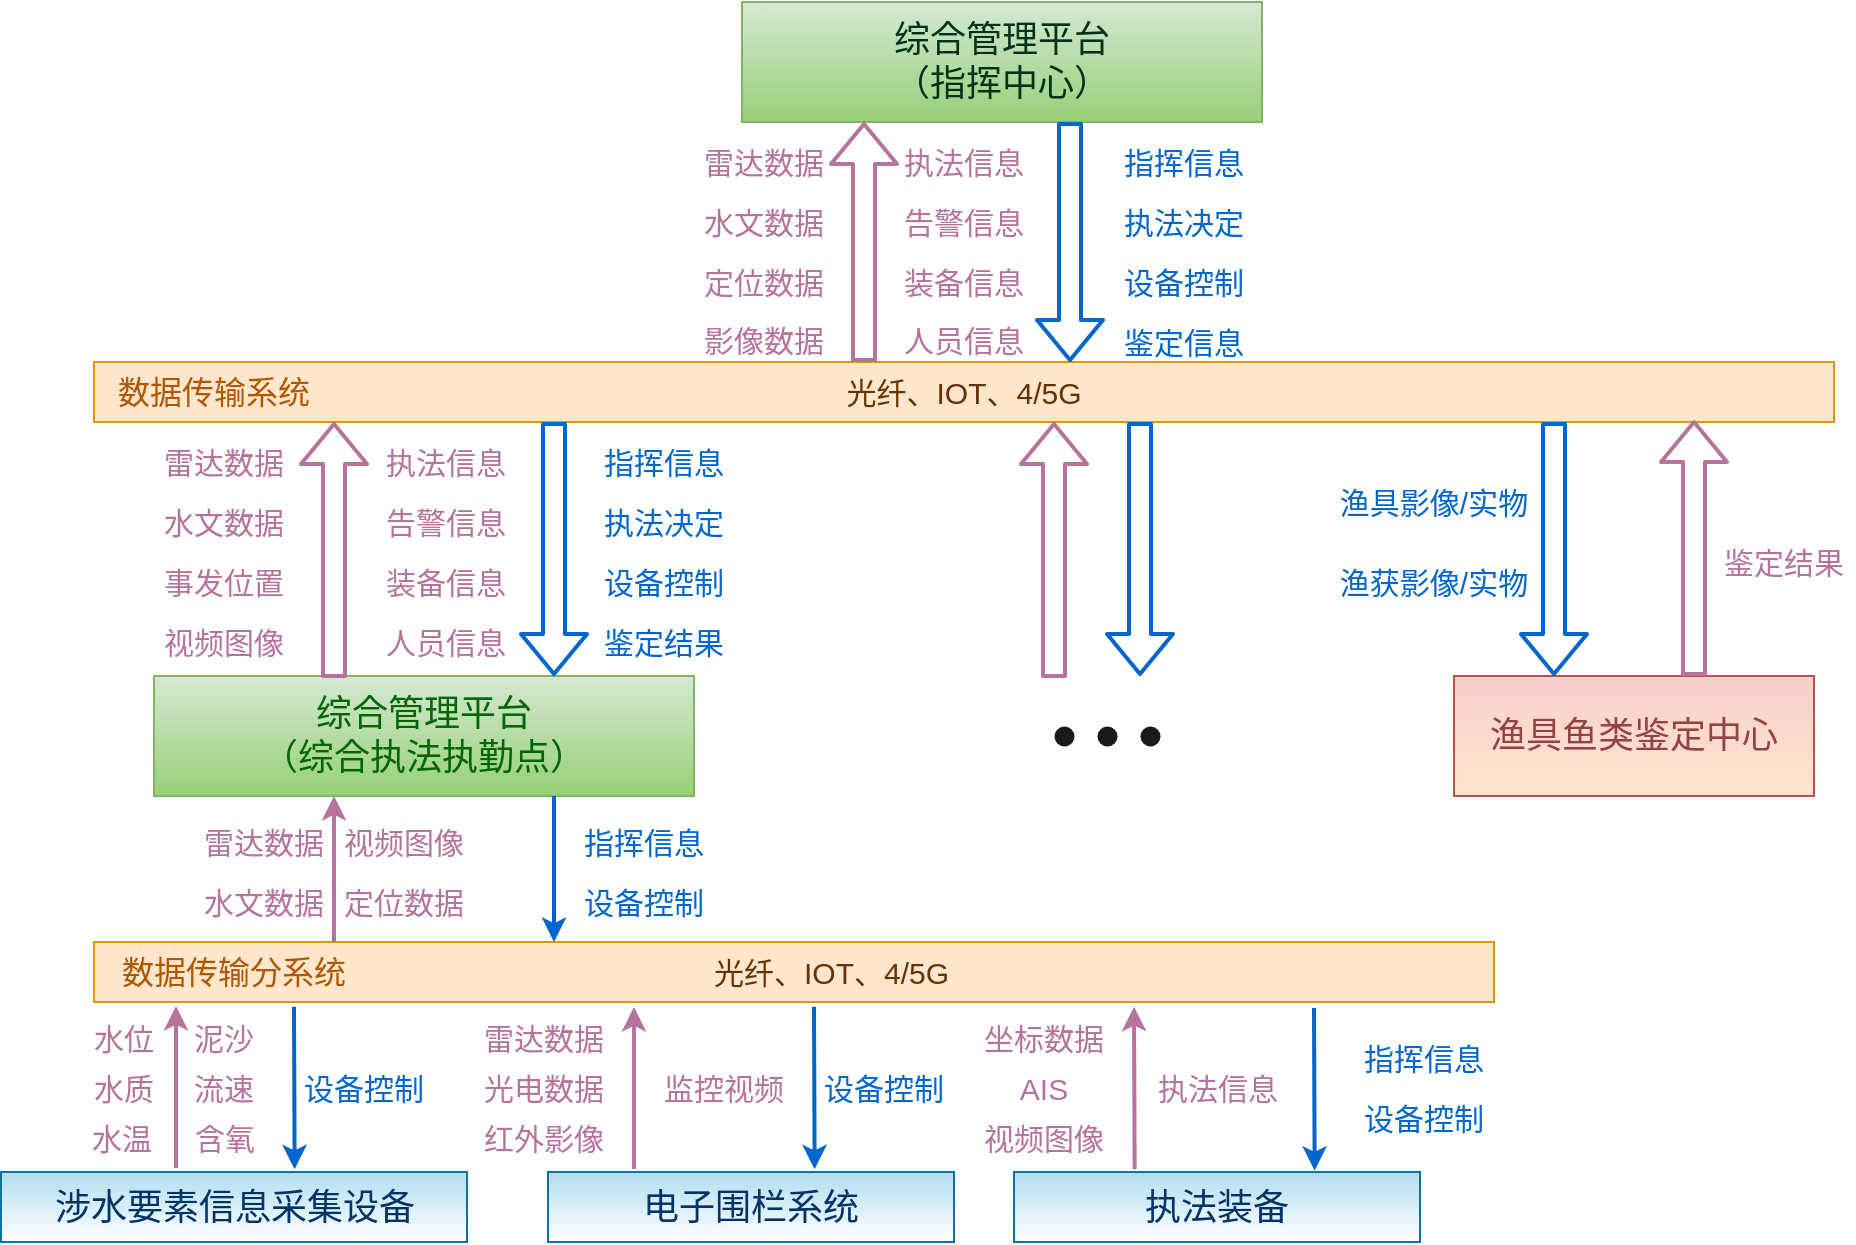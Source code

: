 <mxfile version="14.8.5" type="github">
  <diagram id="DBjaGHlbv56zpEwHnNxs" name="第 1 页">
    <mxGraphModel dx="1422" dy="738" grid="1" gridSize="10" guides="1" tooltips="1" connect="1" arrows="1" fold="1" page="1" pageScale="1" pageWidth="827" pageHeight="1169" math="0" shadow="0">
      <root>
        <mxCell id="0" />
        <mxCell id="1" parent="0" />
        <mxCell id="6y3aFnf4OsDR-z14R65K-61" value="含氧" style="text;html=1;strokeColor=none;fillColor=none;align=center;verticalAlign=middle;whiteSpace=wrap;rounded=0;fontSize=15;fontColor=#B5739D;" parent="1" vertex="1">
          <mxGeometry x="137.5" y="558" width="35" height="20" as="geometry" />
        </mxCell>
        <mxCell id="6y3aFnf4OsDR-z14R65K-2" value="&lt;span style=&quot;font-size: 18px&quot;&gt;综合管理平台&lt;br style=&quot;font-size: 18px&quot;&gt;（综合执法执勤点）&lt;br style=&quot;font-size: 18px&quot;&gt;&lt;/span&gt;" style="rounded=0;whiteSpace=wrap;html=1;shadow=0;glass=0;fillColor=#d5e8d4;strokeColor=#82b366;gradientColor=#97d077;fontColor=#006600;fontSize=18;" parent="1" vertex="1">
          <mxGeometry x="120" y="337" width="270" height="60" as="geometry" />
        </mxCell>
        <mxCell id="6y3aFnf4OsDR-z14R65K-3" value="综合管理平台&lt;br style=&quot;font-size: 18px;&quot;&gt;（指挥中心）" style="rounded=0;whiteSpace=wrap;html=1;shadow=0;glass=0;fontFamily=Times New Roman;fillColor=#d5e8d4;strokeColor=#82b366;gradientColor=#97d077;fontColor=#00331A;fontSize=18;" parent="1" vertex="1">
          <mxGeometry x="414" width="260" height="60" as="geometry" />
        </mxCell>
        <mxCell id="6y3aFnf4OsDR-z14R65K-4" value="光纤、IOT、4/5G" style="rounded=0;whiteSpace=wrap;html=1;fillColor=#ffe6cc;strokeColor=#d79b00;glass=0;shadow=0;gradientDirection=north;strokeWidth=1;fontSize=15;fontColor=#663300;" parent="1" vertex="1">
          <mxGeometry x="90" y="180" width="870" height="30" as="geometry" />
        </mxCell>
        <mxCell id="6y3aFnf4OsDR-z14R65K-5" value="数据传输系统" style="text;html=1;strokeColor=none;fillColor=none;align=center;verticalAlign=middle;whiteSpace=wrap;rounded=0;fontSize=16;fontColor=#B05800;" parent="1" vertex="1">
          <mxGeometry x="100" y="185" width="100" height="20" as="geometry" />
        </mxCell>
        <mxCell id="6y3aFnf4OsDR-z14R65K-9" value="雷达数据" style="text;html=1;strokeColor=none;fillColor=none;align=center;verticalAlign=middle;whiteSpace=wrap;rounded=0;fontSize=15;fontColor=#B5739D;" parent="1" vertex="1">
          <mxGeometry x="390" y="70" width="70" height="20" as="geometry" />
        </mxCell>
        <mxCell id="6y3aFnf4OsDR-z14R65K-10" value="水文数据" style="text;html=1;strokeColor=none;fillColor=none;align=center;verticalAlign=middle;whiteSpace=wrap;rounded=0;fontSize=15;fontColor=#B5739D;" parent="1" vertex="1">
          <mxGeometry x="390" y="100" width="70" height="20" as="geometry" />
        </mxCell>
        <mxCell id="6y3aFnf4OsDR-z14R65K-11" value="执法信息" style="text;html=1;strokeColor=none;fillColor=none;align=center;verticalAlign=middle;whiteSpace=wrap;rounded=0;fontSize=15;fontColor=#B5739D;" parent="1" vertex="1">
          <mxGeometry x="490" y="70" width="70" height="20" as="geometry" />
        </mxCell>
        <mxCell id="6y3aFnf4OsDR-z14R65K-12" value="定位数据" style="text;html=1;strokeColor=none;fillColor=none;align=center;verticalAlign=middle;whiteSpace=wrap;rounded=0;fontSize=15;fontColor=#B5739D;" parent="1" vertex="1">
          <mxGeometry x="390" y="130" width="70" height="20" as="geometry" />
        </mxCell>
        <mxCell id="6y3aFnf4OsDR-z14R65K-13" value="告警信息" style="text;html=1;strokeColor=none;fillColor=none;align=center;verticalAlign=middle;whiteSpace=wrap;rounded=0;fontSize=15;fontColor=#B5739D;" parent="1" vertex="1">
          <mxGeometry x="490" y="100" width="70" height="20" as="geometry" />
        </mxCell>
        <mxCell id="6y3aFnf4OsDR-z14R65K-14" value="装备信息" style="text;html=1;strokeColor=none;fillColor=none;align=center;verticalAlign=middle;whiteSpace=wrap;rounded=0;fontSize=15;fontColor=#B5739D;" parent="1" vertex="1">
          <mxGeometry x="490" y="130" width="70" height="20" as="geometry" />
        </mxCell>
        <mxCell id="6y3aFnf4OsDR-z14R65K-15" value="影像数据" style="text;html=1;strokeColor=none;fillColor=none;align=center;verticalAlign=middle;whiteSpace=wrap;rounded=0;fontSize=15;fontColor=#B5739D;" parent="1" vertex="1">
          <mxGeometry x="390" y="159" width="70" height="20" as="geometry" />
        </mxCell>
        <mxCell id="6y3aFnf4OsDR-z14R65K-16" value="人员信息" style="text;html=1;strokeColor=none;fillColor=none;align=center;verticalAlign=middle;whiteSpace=wrap;rounded=0;fontSize=15;fontColor=#B5739D;" parent="1" vertex="1">
          <mxGeometry x="490" y="159" width="70" height="20" as="geometry" />
        </mxCell>
        <mxCell id="6y3aFnf4OsDR-z14R65K-17" value="指挥信息" style="text;html=1;strokeColor=none;fillColor=none;align=center;verticalAlign=middle;whiteSpace=wrap;rounded=0;fontSize=15;fontColor=#0066CC;" parent="1" vertex="1">
          <mxGeometry x="600" y="70" width="70" height="20" as="geometry" />
        </mxCell>
        <mxCell id="6y3aFnf4OsDR-z14R65K-18" value="执法决定" style="text;html=1;strokeColor=none;fillColor=none;align=center;verticalAlign=middle;whiteSpace=wrap;rounded=0;fontSize=15;fontColor=#0066CC;" parent="1" vertex="1">
          <mxGeometry x="600" y="100" width="70" height="20" as="geometry" />
        </mxCell>
        <mxCell id="6y3aFnf4OsDR-z14R65K-19" value="设备控制" style="text;html=1;strokeColor=none;fillColor=none;align=center;verticalAlign=middle;whiteSpace=wrap;rounded=0;fontSize=15;fontColor=#0066CC;" parent="1" vertex="1">
          <mxGeometry x="600" y="130" width="70" height="20" as="geometry" />
        </mxCell>
        <mxCell id="6y3aFnf4OsDR-z14R65K-21" value="" style="shape=flexArrow;endArrow=classic;html=1;fontSize=15;strokeWidth=2;entryX=0.25;entryY=1;entryDx=0;entryDy=0;strokeColor=#B5739D;fontColor=#B5739D;" parent="1" edge="1">
          <mxGeometry width="50" height="50" relative="1" as="geometry">
            <mxPoint x="475" y="180" as="sourcePoint" />
            <mxPoint x="475" y="60" as="targetPoint" />
          </mxGeometry>
        </mxCell>
        <mxCell id="6y3aFnf4OsDR-z14R65K-24" value="" style="shape=flexArrow;endArrow=classic;html=1;fontSize=15;strokeWidth=2;entryX=0.25;entryY=1;entryDx=0;entryDy=0;fontColor=#994C00;strokeColor=#0066CC;" parent="1" edge="1">
          <mxGeometry width="50" height="50" relative="1" as="geometry">
            <mxPoint x="578" y="60" as="sourcePoint" />
            <mxPoint x="578" y="180" as="targetPoint" />
          </mxGeometry>
        </mxCell>
        <mxCell id="6y3aFnf4OsDR-z14R65K-25" value="" style="shape=flexArrow;endArrow=classic;html=1;fontSize=16;strokeWidth=2;entryX=0.25;entryY=1;entryDx=0;entryDy=0;fontColor=#B5739D;strokeColor=#B5739D;" parent="1" edge="1">
          <mxGeometry width="50" height="50" relative="1" as="geometry">
            <mxPoint x="210" y="338" as="sourcePoint" />
            <mxPoint x="210" y="210" as="targetPoint" />
          </mxGeometry>
        </mxCell>
        <mxCell id="6y3aFnf4OsDR-z14R65K-26" value="雷达数据" style="text;html=1;strokeColor=none;fillColor=none;align=center;verticalAlign=middle;whiteSpace=wrap;rounded=0;fontSize=15;fontColor=#B5739D;" parent="1" vertex="1">
          <mxGeometry x="120" y="220" width="70" height="20" as="geometry" />
        </mxCell>
        <mxCell id="6y3aFnf4OsDR-z14R65K-27" value="水文数据" style="text;html=1;strokeColor=none;fillColor=none;align=center;verticalAlign=middle;whiteSpace=wrap;rounded=0;fontSize=15;fontColor=#B5739D;" parent="1" vertex="1">
          <mxGeometry x="120" y="250" width="70" height="20" as="geometry" />
        </mxCell>
        <mxCell id="6y3aFnf4OsDR-z14R65K-28" value="事发位置" style="text;html=1;strokeColor=none;fillColor=none;align=center;verticalAlign=middle;whiteSpace=wrap;rounded=0;fontSize=15;fontColor=#B5739D;" parent="1" vertex="1">
          <mxGeometry x="120" y="280" width="70" height="20" as="geometry" />
        </mxCell>
        <mxCell id="6y3aFnf4OsDR-z14R65K-29" value="视频图像" style="text;html=1;strokeColor=none;fillColor=none;align=center;verticalAlign=middle;whiteSpace=wrap;rounded=0;fontSize=15;fontColor=#B5739D;" parent="1" vertex="1">
          <mxGeometry x="120" y="310" width="70" height="20" as="geometry" />
        </mxCell>
        <mxCell id="6y3aFnf4OsDR-z14R65K-30" value="执法信息" style="text;html=1;strokeColor=none;fillColor=none;align=center;verticalAlign=middle;whiteSpace=wrap;rounded=0;fontSize=15;fontColor=#B5739D;" parent="1" vertex="1">
          <mxGeometry x="231" y="220" width="70" height="20" as="geometry" />
        </mxCell>
        <mxCell id="6y3aFnf4OsDR-z14R65K-31" value="告警信息" style="text;html=1;strokeColor=none;fillColor=none;align=center;verticalAlign=middle;whiteSpace=wrap;rounded=0;fontSize=15;fontColor=#B5739D;" parent="1" vertex="1">
          <mxGeometry x="231" y="250" width="70" height="20" as="geometry" />
        </mxCell>
        <mxCell id="6y3aFnf4OsDR-z14R65K-32" value="装备信息" style="text;html=1;strokeColor=none;fillColor=none;align=center;verticalAlign=middle;whiteSpace=wrap;rounded=0;fontSize=15;fontColor=#B5739D;" parent="1" vertex="1">
          <mxGeometry x="231" y="280" width="70" height="20" as="geometry" />
        </mxCell>
        <mxCell id="6y3aFnf4OsDR-z14R65K-33" value="人员信息" style="text;html=1;strokeColor=none;fillColor=none;align=center;verticalAlign=middle;whiteSpace=wrap;rounded=0;fontSize=15;fontColor=#B5739D;" parent="1" vertex="1">
          <mxGeometry x="231" y="310" width="70" height="20" as="geometry" />
        </mxCell>
        <mxCell id="6y3aFnf4OsDR-z14R65K-35" value="" style="shape=flexArrow;endArrow=classic;html=1;fontSize=16;strokeWidth=2;fontColor=#994C00;strokeColor=#0066CC;" parent="1" edge="1">
          <mxGeometry width="50" height="50" relative="1" as="geometry">
            <mxPoint x="320" y="210" as="sourcePoint" />
            <mxPoint x="320" y="337" as="targetPoint" />
          </mxGeometry>
        </mxCell>
        <mxCell id="6y3aFnf4OsDR-z14R65K-36" value="指挥信息" style="text;html=1;strokeColor=none;fillColor=none;align=center;verticalAlign=middle;whiteSpace=wrap;rounded=0;fontSize=15;fontColor=#0066CC;" parent="1" vertex="1">
          <mxGeometry x="340" y="220" width="70" height="20" as="geometry" />
        </mxCell>
        <mxCell id="6y3aFnf4OsDR-z14R65K-37" value="执法决定" style="text;html=1;strokeColor=none;fillColor=none;align=center;verticalAlign=middle;whiteSpace=wrap;rounded=0;fontSize=15;fontColor=#0066CC;" parent="1" vertex="1">
          <mxGeometry x="340" y="250" width="70" height="20" as="geometry" />
        </mxCell>
        <mxCell id="6y3aFnf4OsDR-z14R65K-38" value="设备控制" style="text;html=1;strokeColor=none;fillColor=none;align=center;verticalAlign=middle;whiteSpace=wrap;rounded=0;fontSize=15;fontColor=#0066CC;" parent="1" vertex="1">
          <mxGeometry x="340" y="280" width="70" height="20" as="geometry" />
        </mxCell>
        <mxCell id="6y3aFnf4OsDR-z14R65K-39" value="鉴定信息" style="text;html=1;strokeColor=none;fillColor=none;align=center;verticalAlign=middle;whiteSpace=wrap;rounded=0;fontSize=15;fontColor=#0066CC;" parent="1" vertex="1">
          <mxGeometry x="600" y="160" width="70" height="20" as="geometry" />
        </mxCell>
        <mxCell id="6y3aFnf4OsDR-z14R65K-41" value="鉴定结果" style="text;html=1;strokeColor=none;fillColor=none;align=center;verticalAlign=middle;whiteSpace=wrap;rounded=0;fontSize=15;fontColor=#0066CC;" parent="1" vertex="1">
          <mxGeometry x="340" y="310" width="70" height="20" as="geometry" />
        </mxCell>
        <mxCell id="6y3aFnf4OsDR-z14R65K-42" value="&amp;nbsp; &amp;nbsp; &amp;nbsp; &amp;nbsp; &amp;nbsp;光纤、IOT、4/5G" style="rounded=0;whiteSpace=wrap;html=1;fillColor=#ffe6cc;strokeColor=#d79b00;glass=0;shadow=0;gradientDirection=north;strokeWidth=1;fontSize=15;fontColor=#663300;" parent="1" vertex="1">
          <mxGeometry x="90" y="470" width="700" height="30" as="geometry" />
        </mxCell>
        <mxCell id="6y3aFnf4OsDR-z14R65K-43" value="数据传输分系统" style="text;html=1;strokeColor=none;fillColor=none;align=center;verticalAlign=middle;whiteSpace=wrap;rounded=0;fontSize=16;fontColor=#B05800;" parent="1" vertex="1">
          <mxGeometry x="100" y="475" width="120" height="20" as="geometry" />
        </mxCell>
        <mxCell id="6y3aFnf4OsDR-z14R65K-45" value="雷达数据" style="text;html=1;strokeColor=none;fillColor=none;align=center;verticalAlign=middle;whiteSpace=wrap;rounded=0;fontSize=15;fontColor=#B5739D;" parent="1" vertex="1">
          <mxGeometry x="140" y="410" width="70" height="20" as="geometry" />
        </mxCell>
        <mxCell id="6y3aFnf4OsDR-z14R65K-47" value="水文数据" style="text;html=1;strokeColor=none;fillColor=none;align=center;verticalAlign=middle;whiteSpace=wrap;rounded=0;fontSize=15;fontColor=#B5739D;" parent="1" vertex="1">
          <mxGeometry x="140" y="440" width="70" height="20" as="geometry" />
        </mxCell>
        <mxCell id="6y3aFnf4OsDR-z14R65K-48" value="视频图像" style="text;html=1;strokeColor=none;fillColor=none;align=center;verticalAlign=middle;whiteSpace=wrap;rounded=0;fontSize=15;fontColor=#B5739D;" parent="1" vertex="1">
          <mxGeometry x="210" y="410" width="70" height="20" as="geometry" />
        </mxCell>
        <mxCell id="6y3aFnf4OsDR-z14R65K-49" value="定位数据" style="text;html=1;strokeColor=none;fillColor=none;align=center;verticalAlign=middle;whiteSpace=wrap;rounded=0;fontSize=15;fontColor=#B5739D;" parent="1" vertex="1">
          <mxGeometry x="210" y="440" width="70" height="20" as="geometry" />
        </mxCell>
        <mxCell id="6y3aFnf4OsDR-z14R65K-53" value="设备控制" style="text;html=1;strokeColor=none;fillColor=none;align=center;verticalAlign=middle;whiteSpace=wrap;rounded=0;fontSize=15;fontColor=#0066CC;" parent="1" vertex="1">
          <mxGeometry x="330" y="440" width="70" height="20" as="geometry" />
        </mxCell>
        <mxCell id="6y3aFnf4OsDR-z14R65K-54" value="涉水要素信息采集设备" style="rounded=0;whiteSpace=wrap;html=1;fillColor=#b1ddf0;strokeColor=#10739e;gradientColor=#ffffff;fontColor=#003366;fontFamily=Times New Roman;fontSize=18;verticalAlign=middle;" parent="1" vertex="1">
          <mxGeometry x="43.5" y="585" width="233" height="35" as="geometry" />
        </mxCell>
        <mxCell id="6y3aFnf4OsDR-z14R65K-55" value="" style="endArrow=classic;html=1;fontSize=15;fontColor=#663300;strokeWidth=2;strokeColor=#B5739D;" parent="1" edge="1">
          <mxGeometry width="50" height="50" relative="1" as="geometry">
            <mxPoint x="131" y="583" as="sourcePoint" />
            <mxPoint x="131" y="502" as="targetPoint" />
          </mxGeometry>
        </mxCell>
        <mxCell id="6y3aFnf4OsDR-z14R65K-56" value="" style="endArrow=classic;html=1;fontSize=15;fontColor=#663300;strokeWidth=2;entryX=0.113;entryY=1.056;entryDx=0;entryDy=0;entryPerimeter=0;strokeColor=#B5739D;" parent="1" edge="1">
          <mxGeometry width="50" height="50" relative="1" as="geometry">
            <mxPoint x="210" y="470" as="sourcePoint" />
            <mxPoint x="210.0" y="397.0" as="targetPoint" />
          </mxGeometry>
        </mxCell>
        <mxCell id="6y3aFnf4OsDR-z14R65K-57" value="" style="endArrow=classic;html=1;fontSize=15;fontColor=#663300;strokeWidth=2;entryX=0.113;entryY=1.056;entryDx=0;entryDy=0;entryPerimeter=0;strokeColor=#0066CC;" parent="1" edge="1">
          <mxGeometry width="50" height="50" relative="1" as="geometry">
            <mxPoint x="320" y="397.0" as="sourcePoint" />
            <mxPoint x="320" y="470" as="targetPoint" />
          </mxGeometry>
        </mxCell>
        <mxCell id="6y3aFnf4OsDR-z14R65K-58" value="" style="endArrow=classic;html=1;fontSize=15;fontColor=#663300;strokeColor=#0066CC;strokeWidth=2;entryX=0.113;entryY=1.056;entryDx=0;entryDy=0;entryPerimeter=0;" parent="1" edge="1">
          <mxGeometry width="50" height="50" relative="1" as="geometry">
            <mxPoint x="190.0" y="502.34" as="sourcePoint" />
            <mxPoint x="190.32" y="583.66" as="targetPoint" />
          </mxGeometry>
        </mxCell>
        <mxCell id="6y3aFnf4OsDR-z14R65K-59" value="泥沙" style="text;html=1;strokeColor=none;fillColor=none;align=center;verticalAlign=middle;whiteSpace=wrap;rounded=0;fontSize=15;fontColor=#B5739D;" parent="1" vertex="1">
          <mxGeometry x="130" y="508" width="50" height="20" as="geometry" />
        </mxCell>
        <mxCell id="6y3aFnf4OsDR-z14R65K-60" value="流速" style="text;html=1;strokeColor=none;fillColor=none;align=center;verticalAlign=middle;whiteSpace=wrap;rounded=0;fontSize=15;fontColor=#B5739D;" parent="1" vertex="1">
          <mxGeometry x="130" y="533" width="50" height="20" as="geometry" />
        </mxCell>
        <mxCell id="6y3aFnf4OsDR-z14R65K-62" value="水位" style="text;html=1;strokeColor=none;fillColor=none;align=center;verticalAlign=middle;whiteSpace=wrap;rounded=0;fontSize=15;fontColor=#B5739D;" parent="1" vertex="1">
          <mxGeometry x="80" y="508" width="50" height="20" as="geometry" />
        </mxCell>
        <mxCell id="6y3aFnf4OsDR-z14R65K-63" value="水质" style="text;html=1;strokeColor=none;fillColor=none;align=center;verticalAlign=middle;whiteSpace=wrap;rounded=0;fontSize=15;fontColor=#B5739D;" parent="1" vertex="1">
          <mxGeometry x="80" y="533" width="50" height="20" as="geometry" />
        </mxCell>
        <mxCell id="6y3aFnf4OsDR-z14R65K-64" value="水温" style="text;html=1;strokeColor=none;fillColor=none;align=center;verticalAlign=middle;whiteSpace=wrap;rounded=0;fontSize=15;fontColor=#B5739D;" parent="1" vertex="1">
          <mxGeometry x="83.5" y="558" width="40" height="20" as="geometry" />
        </mxCell>
        <mxCell id="6y3aFnf4OsDR-z14R65K-65" value="设备控制" style="text;html=1;strokeColor=none;fillColor=none;align=center;verticalAlign=middle;whiteSpace=wrap;rounded=0;fontSize=15;fontColor=#0066CC;" parent="1" vertex="1">
          <mxGeometry x="190" y="533" width="70" height="20" as="geometry" />
        </mxCell>
        <mxCell id="6y3aFnf4OsDR-z14R65K-66" value="电子围栏系统" style="rounded=0;whiteSpace=wrap;html=1;fillColor=#b1ddf0;strokeColor=#10739e;gradientColor=#ffffff;fontColor=#003366;fontFamily=Times New Roman;fontSize=18;verticalAlign=middle;" parent="1" vertex="1">
          <mxGeometry x="317" y="585" width="203" height="35" as="geometry" />
        </mxCell>
        <mxCell id="6y3aFnf4OsDR-z14R65K-67" value="" style="endArrow=classic;html=1;fontSize=15;fontColor=#663300;strokeWidth=2;strokeColor=#B5739D;" parent="1" edge="1">
          <mxGeometry width="50" height="50" relative="1" as="geometry">
            <mxPoint x="360" y="583.5" as="sourcePoint" />
            <mxPoint x="360" y="502.5" as="targetPoint" />
          </mxGeometry>
        </mxCell>
        <mxCell id="6y3aFnf4OsDR-z14R65K-68" value="雷达数据" style="text;html=1;strokeColor=none;fillColor=none;align=center;verticalAlign=middle;whiteSpace=wrap;rounded=0;fontSize=15;fontColor=#B5739D;" parent="1" vertex="1">
          <mxGeometry x="280" y="508" width="70" height="20" as="geometry" />
        </mxCell>
        <mxCell id="6y3aFnf4OsDR-z14R65K-69" value="光电数据" style="text;html=1;strokeColor=none;fillColor=none;align=center;verticalAlign=middle;whiteSpace=wrap;rounded=0;fontSize=15;fontColor=#B5739D;" parent="1" vertex="1">
          <mxGeometry x="280" y="533" width="70" height="20" as="geometry" />
        </mxCell>
        <mxCell id="6y3aFnf4OsDR-z14R65K-70" value="红外影像" style="text;html=1;strokeColor=none;fillColor=none;align=center;verticalAlign=middle;whiteSpace=wrap;rounded=0;fontSize=15;fontColor=#B5739D;" parent="1" vertex="1">
          <mxGeometry x="280" y="558" width="70" height="20" as="geometry" />
        </mxCell>
        <mxCell id="6y3aFnf4OsDR-z14R65K-71" value="监控视频" style="text;html=1;strokeColor=none;fillColor=none;align=center;verticalAlign=middle;whiteSpace=wrap;rounded=0;fontSize=15;fontColor=#B5739D;" parent="1" vertex="1">
          <mxGeometry x="370" y="533" width="70" height="20" as="geometry" />
        </mxCell>
        <mxCell id="6y3aFnf4OsDR-z14R65K-72" value="" style="endArrow=classic;html=1;fontSize=15;fontColor=#663300;strokeColor=#0066CC;strokeWidth=2;entryX=0.113;entryY=1.056;entryDx=0;entryDy=0;entryPerimeter=0;" parent="1" edge="1">
          <mxGeometry width="50" height="50" relative="1" as="geometry">
            <mxPoint x="450" y="502.34" as="sourcePoint" />
            <mxPoint x="450.32" y="583.66" as="targetPoint" />
          </mxGeometry>
        </mxCell>
        <mxCell id="6y3aFnf4OsDR-z14R65K-73" value="设备控制" style="text;html=1;strokeColor=none;fillColor=none;align=center;verticalAlign=middle;whiteSpace=wrap;rounded=0;fontSize=15;fontColor=#0066CC;" parent="1" vertex="1">
          <mxGeometry x="450" y="533" width="70" height="20" as="geometry" />
        </mxCell>
        <mxCell id="6y3aFnf4OsDR-z14R65K-74" value="执法装备" style="rounded=0;whiteSpace=wrap;html=1;fillColor=#b1ddf0;strokeColor=#10739e;gradientColor=#ffffff;fontColor=#003366;fontFamily=Times New Roman;fontSize=18;verticalAlign=middle;" parent="1" vertex="1">
          <mxGeometry x="550" y="585" width="203" height="35" as="geometry" />
        </mxCell>
        <mxCell id="6y3aFnf4OsDR-z14R65K-75" value="" style="endArrow=classic;html=1;fontSize=15;fontColor=#663300;strokeColor=#0066CC;strokeWidth=2;entryX=0.113;entryY=1.056;entryDx=0;entryDy=0;entryPerimeter=0;" parent="1" edge="1">
          <mxGeometry width="50" height="50" relative="1" as="geometry">
            <mxPoint x="700" y="503.0" as="sourcePoint" />
            <mxPoint x="700.32" y="584.32" as="targetPoint" />
          </mxGeometry>
        </mxCell>
        <mxCell id="6y3aFnf4OsDR-z14R65K-76" value="指挥信息" style="text;html=1;strokeColor=none;fillColor=none;align=center;verticalAlign=middle;whiteSpace=wrap;rounded=0;fontSize=15;fontColor=#0066CC;" parent="1" vertex="1">
          <mxGeometry x="330" y="410" width="70" height="20" as="geometry" />
        </mxCell>
        <mxCell id="6y3aFnf4OsDR-z14R65K-77" value="设备控制" style="text;html=1;strokeColor=none;fillColor=none;align=center;verticalAlign=middle;whiteSpace=wrap;rounded=0;fontSize=15;fontColor=#0066CC;" parent="1" vertex="1">
          <mxGeometry x="720" y="548" width="70" height="20" as="geometry" />
        </mxCell>
        <mxCell id="6y3aFnf4OsDR-z14R65K-78" value="指挥信息" style="text;html=1;strokeColor=none;fillColor=none;align=center;verticalAlign=middle;whiteSpace=wrap;rounded=0;fontSize=15;fontColor=#0066CC;" parent="1" vertex="1">
          <mxGeometry x="720" y="518" width="70" height="20" as="geometry" />
        </mxCell>
        <mxCell id="6y3aFnf4OsDR-z14R65K-79" value="" style="endArrow=classic;html=1;fontSize=15;fontColor=#663300;strokeWidth=2;entryX=0.113;entryY=1.056;entryDx=0;entryDy=0;entryPerimeter=0;strokeColor=#B5739D;" parent="1" edge="1">
          <mxGeometry width="50" height="50" relative="1" as="geometry">
            <mxPoint x="610.32" y="583.66" as="sourcePoint" />
            <mxPoint x="610" y="502.34" as="targetPoint" />
          </mxGeometry>
        </mxCell>
        <mxCell id="6y3aFnf4OsDR-z14R65K-80" value="坐标数据" style="text;html=1;strokeColor=none;fillColor=none;align=center;verticalAlign=middle;whiteSpace=wrap;rounded=0;fontSize=15;fontColor=#B5739D;" parent="1" vertex="1">
          <mxGeometry x="530" y="508" width="70" height="20" as="geometry" />
        </mxCell>
        <mxCell id="6y3aFnf4OsDR-z14R65K-81" value="AIS" style="text;html=1;strokeColor=none;fillColor=none;align=center;verticalAlign=middle;whiteSpace=wrap;rounded=0;fontSize=15;fontColor=#B5739D;" parent="1" vertex="1">
          <mxGeometry x="540" y="533" width="50" height="20" as="geometry" />
        </mxCell>
        <mxCell id="6y3aFnf4OsDR-z14R65K-82" value="视频图像" style="text;html=1;strokeColor=none;fillColor=none;align=center;verticalAlign=middle;whiteSpace=wrap;rounded=0;fontSize=15;fontColor=#B5739D;" parent="1" vertex="1">
          <mxGeometry x="530" y="558" width="70" height="20" as="geometry" />
        </mxCell>
        <mxCell id="6y3aFnf4OsDR-z14R65K-83" value="" style="group" parent="1" vertex="1" connectable="0">
          <mxGeometry x="570" y="362" width="53" height="10" as="geometry" />
        </mxCell>
        <mxCell id="6y3aFnf4OsDR-z14R65K-84" value="" style="ellipse;whiteSpace=wrap;html=1;aspect=fixed;fontSize=18;align=center;verticalAlign=top;strokeColor=#b85450;fillColor=#1A1A1A;strokeWidth=0;" parent="6y3aFnf4OsDR-z14R65K-83" vertex="1">
          <mxGeometry width="10" height="10" as="geometry" />
        </mxCell>
        <mxCell id="6y3aFnf4OsDR-z14R65K-85" value="" style="ellipse;whiteSpace=wrap;html=1;aspect=fixed;fontSize=18;align=center;verticalAlign=top;strokeColor=#b85450;fillColor=#1A1A1A;strokeWidth=0;" parent="6y3aFnf4OsDR-z14R65K-83" vertex="1">
          <mxGeometry x="21.5" width="10" height="10" as="geometry" />
        </mxCell>
        <mxCell id="6y3aFnf4OsDR-z14R65K-86" value="" style="ellipse;whiteSpace=wrap;html=1;aspect=fixed;fontSize=18;align=center;verticalAlign=top;strokeColor=#b85450;fillColor=#1A1A1A;strokeWidth=0;" parent="6y3aFnf4OsDR-z14R65K-83" vertex="1">
          <mxGeometry x="43" width="10" height="10" as="geometry" />
        </mxCell>
        <mxCell id="6y3aFnf4OsDR-z14R65K-88" value="" style="shape=flexArrow;endArrow=classic;html=1;fontSize=16;strokeWidth=2;entryX=0.25;entryY=1;entryDx=0;entryDy=0;fontColor=#B5739D;strokeColor=#B5739D;" parent="1" edge="1">
          <mxGeometry width="50" height="50" relative="1" as="geometry">
            <mxPoint x="570.0" y="338" as="sourcePoint" />
            <mxPoint x="570.0" y="210" as="targetPoint" />
          </mxGeometry>
        </mxCell>
        <mxCell id="6y3aFnf4OsDR-z14R65K-89" value="" style="shape=flexArrow;endArrow=classic;html=1;fontSize=16;strokeWidth=2;fontColor=#994C00;strokeColor=#0066CC;" parent="1" edge="1">
          <mxGeometry width="50" height="50" relative="1" as="geometry">
            <mxPoint x="613" y="210" as="sourcePoint" />
            <mxPoint x="613" y="337" as="targetPoint" />
          </mxGeometry>
        </mxCell>
        <mxCell id="6y3aFnf4OsDR-z14R65K-90" value="&lt;span style=&quot;font-size: 18px;&quot;&gt;渔具鱼类鉴定中心&lt;br style=&quot;font-size: 18px;&quot;&gt;&lt;/span&gt;" style="rounded=0;whiteSpace=wrap;html=1;shadow=0;glass=0;fillColor=#f8cecc;strokeColor=#b85450;gradientColor=#FFE6CC;fontColor=#944440;fontSize=18;" parent="1" vertex="1">
          <mxGeometry x="770" y="337" width="180" height="60" as="geometry" />
        </mxCell>
        <mxCell id="6y3aFnf4OsDR-z14R65K-91" value="" style="shape=flexArrow;endArrow=classic;html=1;fontSize=16;strokeWidth=2;entryX=0.25;entryY=1;entryDx=0;entryDy=0;fontColor=#B5739D;strokeColor=#B5739D;" parent="1" edge="1">
          <mxGeometry width="50" height="50" relative="1" as="geometry">
            <mxPoint x="890" y="337" as="sourcePoint" />
            <mxPoint x="890" y="209" as="targetPoint" />
          </mxGeometry>
        </mxCell>
        <mxCell id="6y3aFnf4OsDR-z14R65K-92" value="" style="shape=flexArrow;endArrow=classic;html=1;fontSize=16;strokeWidth=2;fontColor=#994C00;strokeColor=#0066CC;" parent="1" edge="1">
          <mxGeometry width="50" height="50" relative="1" as="geometry">
            <mxPoint x="820" y="210" as="sourcePoint" />
            <mxPoint x="820" y="337" as="targetPoint" />
          </mxGeometry>
        </mxCell>
        <mxCell id="6y3aFnf4OsDR-z14R65K-93" value="渔具影像/实物" style="text;html=1;strokeColor=none;fillColor=none;align=center;verticalAlign=middle;whiteSpace=wrap;rounded=0;fontSize=15;fontColor=#0066CC;" parent="1" vertex="1">
          <mxGeometry x="710" y="240" width="100" height="20" as="geometry" />
        </mxCell>
        <mxCell id="6y3aFnf4OsDR-z14R65K-94" value="渔获影像/实物" style="text;html=1;strokeColor=none;fillColor=none;align=center;verticalAlign=middle;whiteSpace=wrap;rounded=0;fontSize=15;fontColor=#0066CC;" parent="1" vertex="1">
          <mxGeometry x="710" y="280" width="100" height="20" as="geometry" />
        </mxCell>
        <mxCell id="6y3aFnf4OsDR-z14R65K-95" value="鉴定结果" style="text;html=1;strokeColor=none;fillColor=none;align=center;verticalAlign=middle;whiteSpace=wrap;rounded=0;fontSize=15;fontColor=#B5739D;" parent="1" vertex="1">
          <mxGeometry x="900" y="270" width="70" height="20" as="geometry" />
        </mxCell>
        <mxCell id="6y3aFnf4OsDR-z14R65K-96" value="执法信息" style="text;html=1;strokeColor=none;fillColor=none;align=center;verticalAlign=middle;whiteSpace=wrap;rounded=0;fontSize=15;fontColor=#B5739D;" parent="1" vertex="1">
          <mxGeometry x="616.5" y="533" width="70" height="20" as="geometry" />
        </mxCell>
      </root>
    </mxGraphModel>
  </diagram>
</mxfile>
